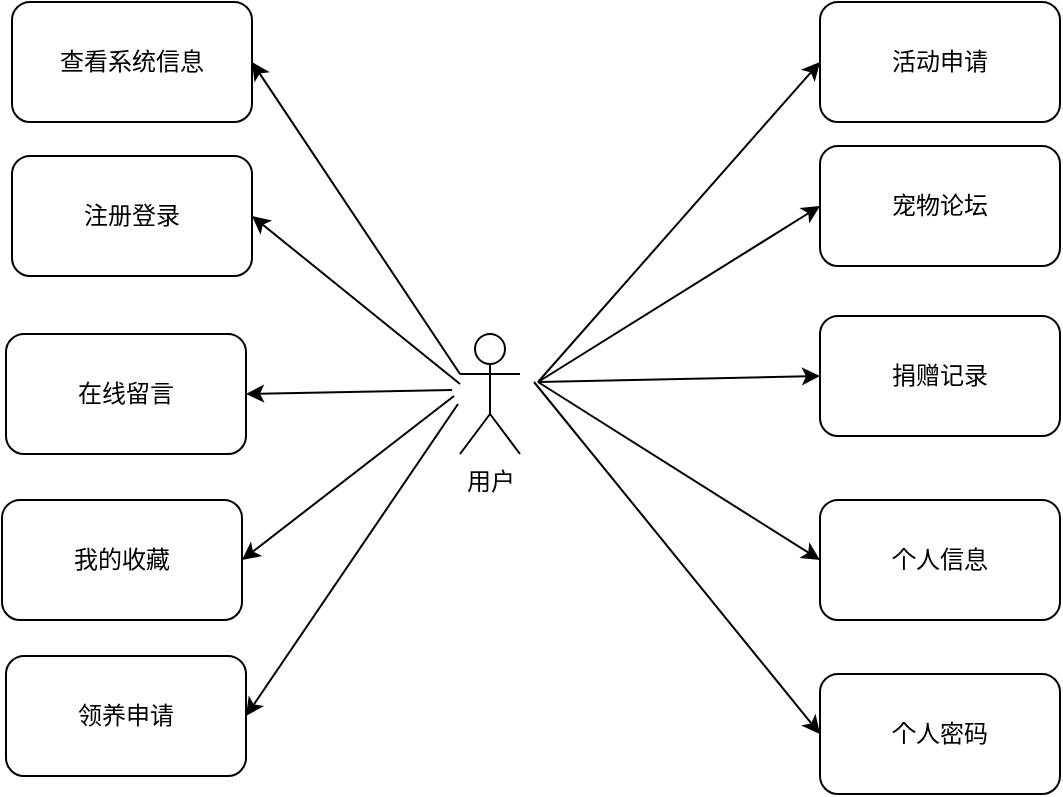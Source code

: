 <mxfile version="24.6.4" type="github">
  <diagram name="第 1 页" id="uS2H58pccRV9qT1qM_9W">
    <mxGraphModel dx="1002" dy="565" grid="0" gridSize="10" guides="1" tooltips="1" connect="1" arrows="1" fold="1" page="0" pageScale="1" pageWidth="827" pageHeight="1169" math="0" shadow="0">
      <root>
        <mxCell id="0" />
        <mxCell id="1" parent="0" />
        <mxCell id="VDHGLhJUpDY8RsdzDFgo-1" value="用户" style="shape=umlActor;verticalLabelPosition=bottom;verticalAlign=top;html=1;outlineConnect=0;" vertex="1" parent="1">
          <mxGeometry x="348" y="225" width="30" height="60" as="geometry" />
        </mxCell>
        <mxCell id="VDHGLhJUpDY8RsdzDFgo-6" value="在线留言" style="rounded=1;whiteSpace=wrap;html=1;verticalAlign=middle;align=center;" vertex="1" parent="1">
          <mxGeometry x="121" y="225" width="120" height="60" as="geometry" />
        </mxCell>
        <mxCell id="VDHGLhJUpDY8RsdzDFgo-10" value="我的收藏" style="rounded=1;whiteSpace=wrap;html=1;" vertex="1" parent="1">
          <mxGeometry x="119" y="308" width="120" height="60" as="geometry" />
        </mxCell>
        <mxCell id="VDHGLhJUpDY8RsdzDFgo-11" value="注册登录" style="rounded=1;whiteSpace=wrap;html=1;" vertex="1" parent="1">
          <mxGeometry x="124" y="136" width="120" height="60" as="geometry" />
        </mxCell>
        <mxCell id="VDHGLhJUpDY8RsdzDFgo-12" value="查看系统信息" style="rounded=1;whiteSpace=wrap;html=1;" vertex="1" parent="1">
          <mxGeometry x="124" y="59" width="120" height="60" as="geometry" />
        </mxCell>
        <mxCell id="VDHGLhJUpDY8RsdzDFgo-13" value="领养申请" style="rounded=1;whiteSpace=wrap;html=1;" vertex="1" parent="1">
          <mxGeometry x="121" y="386" width="120" height="60" as="geometry" />
        </mxCell>
        <mxCell id="VDHGLhJUpDY8RsdzDFgo-14" value="活动申请" style="rounded=1;whiteSpace=wrap;html=1;" vertex="1" parent="1">
          <mxGeometry x="528" y="59" width="120" height="60" as="geometry" />
        </mxCell>
        <mxCell id="VDHGLhJUpDY8RsdzDFgo-15" value="宠物论坛" style="rounded=1;whiteSpace=wrap;html=1;" vertex="1" parent="1">
          <mxGeometry x="528" y="131" width="120" height="60" as="geometry" />
        </mxCell>
        <mxCell id="VDHGLhJUpDY8RsdzDFgo-16" value="捐赠记录" style="rounded=1;whiteSpace=wrap;html=1;" vertex="1" parent="1">
          <mxGeometry x="528" y="216" width="120" height="60" as="geometry" />
        </mxCell>
        <mxCell id="VDHGLhJUpDY8RsdzDFgo-17" value="个人信息" style="rounded=1;whiteSpace=wrap;html=1;" vertex="1" parent="1">
          <mxGeometry x="528" y="308" width="120" height="60" as="geometry" />
        </mxCell>
        <mxCell id="VDHGLhJUpDY8RsdzDFgo-18" value="个人密码" style="rounded=1;whiteSpace=wrap;html=1;" vertex="1" parent="1">
          <mxGeometry x="528" y="395" width="120" height="60" as="geometry" />
        </mxCell>
        <mxCell id="VDHGLhJUpDY8RsdzDFgo-19" value="" style="endArrow=classic;html=1;rounded=0;entryX=0;entryY=0.5;entryDx=0;entryDy=0;" edge="1" parent="1" target="VDHGLhJUpDY8RsdzDFgo-14">
          <mxGeometry width="50" height="50" relative="1" as="geometry">
            <mxPoint x="387" y="249" as="sourcePoint" />
            <mxPoint x="521" y="95" as="targetPoint" />
          </mxGeometry>
        </mxCell>
        <mxCell id="VDHGLhJUpDY8RsdzDFgo-20" value="" style="endArrow=classic;html=1;rounded=0;entryX=0;entryY=0.5;entryDx=0;entryDy=0;" edge="1" parent="1" target="VDHGLhJUpDY8RsdzDFgo-15">
          <mxGeometry width="50" height="50" relative="1" as="geometry">
            <mxPoint x="387" y="249" as="sourcePoint" />
            <mxPoint x="524" y="165" as="targetPoint" />
          </mxGeometry>
        </mxCell>
        <mxCell id="VDHGLhJUpDY8RsdzDFgo-21" value="" style="endArrow=classic;html=1;rounded=0;entryX=0;entryY=0.5;entryDx=0;entryDy=0;" edge="1" parent="1" target="VDHGLhJUpDY8RsdzDFgo-16">
          <mxGeometry width="50" height="50" relative="1" as="geometry">
            <mxPoint x="387" y="249" as="sourcePoint" />
            <mxPoint x="437" y="199" as="targetPoint" />
          </mxGeometry>
        </mxCell>
        <mxCell id="VDHGLhJUpDY8RsdzDFgo-22" value="" style="endArrow=classic;html=1;rounded=0;entryX=0;entryY=0.5;entryDx=0;entryDy=0;" edge="1" parent="1" target="VDHGLhJUpDY8RsdzDFgo-17">
          <mxGeometry width="50" height="50" relative="1" as="geometry">
            <mxPoint x="387" y="249" as="sourcePoint" />
            <mxPoint x="437" y="199" as="targetPoint" />
          </mxGeometry>
        </mxCell>
        <mxCell id="VDHGLhJUpDY8RsdzDFgo-23" value="" style="endArrow=classic;html=1;rounded=0;entryX=0;entryY=0.5;entryDx=0;entryDy=0;" edge="1" parent="1" target="VDHGLhJUpDY8RsdzDFgo-18">
          <mxGeometry width="50" height="50" relative="1" as="geometry">
            <mxPoint x="385" y="249" as="sourcePoint" />
            <mxPoint x="437" y="199" as="targetPoint" />
          </mxGeometry>
        </mxCell>
        <mxCell id="VDHGLhJUpDY8RsdzDFgo-25" value="" style="endArrow=classic;html=1;rounded=0;entryX=1;entryY=0.5;entryDx=0;entryDy=0;" edge="1" parent="1" target="VDHGLhJUpDY8RsdzDFgo-11">
          <mxGeometry width="50" height="50" relative="1" as="geometry">
            <mxPoint x="348" y="250" as="sourcePoint" />
            <mxPoint x="437" y="199" as="targetPoint" />
          </mxGeometry>
        </mxCell>
        <mxCell id="VDHGLhJUpDY8RsdzDFgo-27" value="" style="endArrow=classic;html=1;rounded=0;entryX=1;entryY=0.5;entryDx=0;entryDy=0;" edge="1" parent="1" target="VDHGLhJUpDY8RsdzDFgo-6">
          <mxGeometry width="50" height="50" relative="1" as="geometry">
            <mxPoint x="344" y="253" as="sourcePoint" />
            <mxPoint x="437" y="199" as="targetPoint" />
          </mxGeometry>
        </mxCell>
        <mxCell id="VDHGLhJUpDY8RsdzDFgo-28" value="" style="endArrow=classic;html=1;rounded=0;entryX=1;entryY=0.5;entryDx=0;entryDy=0;" edge="1" parent="1" target="VDHGLhJUpDY8RsdzDFgo-10">
          <mxGeometry width="50" height="50" relative="1" as="geometry">
            <mxPoint x="345" y="256" as="sourcePoint" />
            <mxPoint x="437" y="199" as="targetPoint" />
          </mxGeometry>
        </mxCell>
        <mxCell id="VDHGLhJUpDY8RsdzDFgo-29" value="" style="endArrow=classic;html=1;rounded=0;entryX=1;entryY=0.5;entryDx=0;entryDy=0;" edge="1" parent="1" target="VDHGLhJUpDY8RsdzDFgo-13">
          <mxGeometry width="50" height="50" relative="1" as="geometry">
            <mxPoint x="347" y="260" as="sourcePoint" />
            <mxPoint x="437" y="199" as="targetPoint" />
          </mxGeometry>
        </mxCell>
        <mxCell id="VDHGLhJUpDY8RsdzDFgo-30" value="" style="endArrow=classic;html=1;rounded=0;entryX=1;entryY=0.5;entryDx=0;entryDy=0;exitX=0;exitY=0.333;exitDx=0;exitDy=0;exitPerimeter=0;" edge="1" parent="1" source="VDHGLhJUpDY8RsdzDFgo-1" target="VDHGLhJUpDY8RsdzDFgo-12">
          <mxGeometry width="50" height="50" relative="1" as="geometry">
            <mxPoint x="387" y="249" as="sourcePoint" />
            <mxPoint x="430" y="193" as="targetPoint" />
          </mxGeometry>
        </mxCell>
      </root>
    </mxGraphModel>
  </diagram>
</mxfile>
